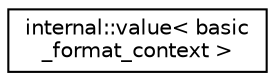 digraph "Иерархия классов. Графический вид."
{
  edge [fontname="Helvetica",fontsize="10",labelfontname="Helvetica",labelfontsize="10"];
  node [fontname="Helvetica",fontsize="10",shape=record];
  rankdir="LR";
  Node0 [label="internal::value\< basic\l_format_context \>",height=0.2,width=0.4,color="black", fillcolor="white", style="filled",URL="$classinternal_1_1value.html"];
}
